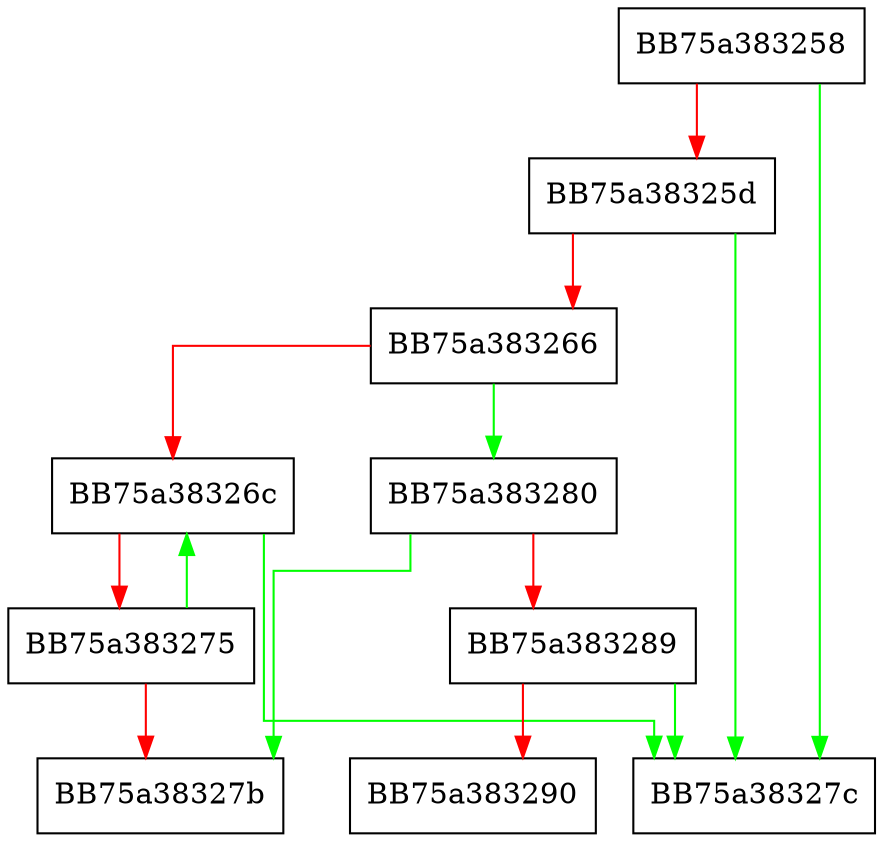 digraph _Find_extension {
  node [shape="box"];
  graph [splines=ortho];
  BB75a383258 -> BB75a38327c [color="green"];
  BB75a383258 -> BB75a38325d [color="red"];
  BB75a38325d -> BB75a38327c [color="green"];
  BB75a38325d -> BB75a383266 [color="red"];
  BB75a383266 -> BB75a383280 [color="green"];
  BB75a383266 -> BB75a38326c [color="red"];
  BB75a38326c -> BB75a38327c [color="green"];
  BB75a38326c -> BB75a383275 [color="red"];
  BB75a383275 -> BB75a38326c [color="green"];
  BB75a383275 -> BB75a38327b [color="red"];
  BB75a383280 -> BB75a38327b [color="green"];
  BB75a383280 -> BB75a383289 [color="red"];
  BB75a383289 -> BB75a38327c [color="green"];
  BB75a383289 -> BB75a383290 [color="red"];
}